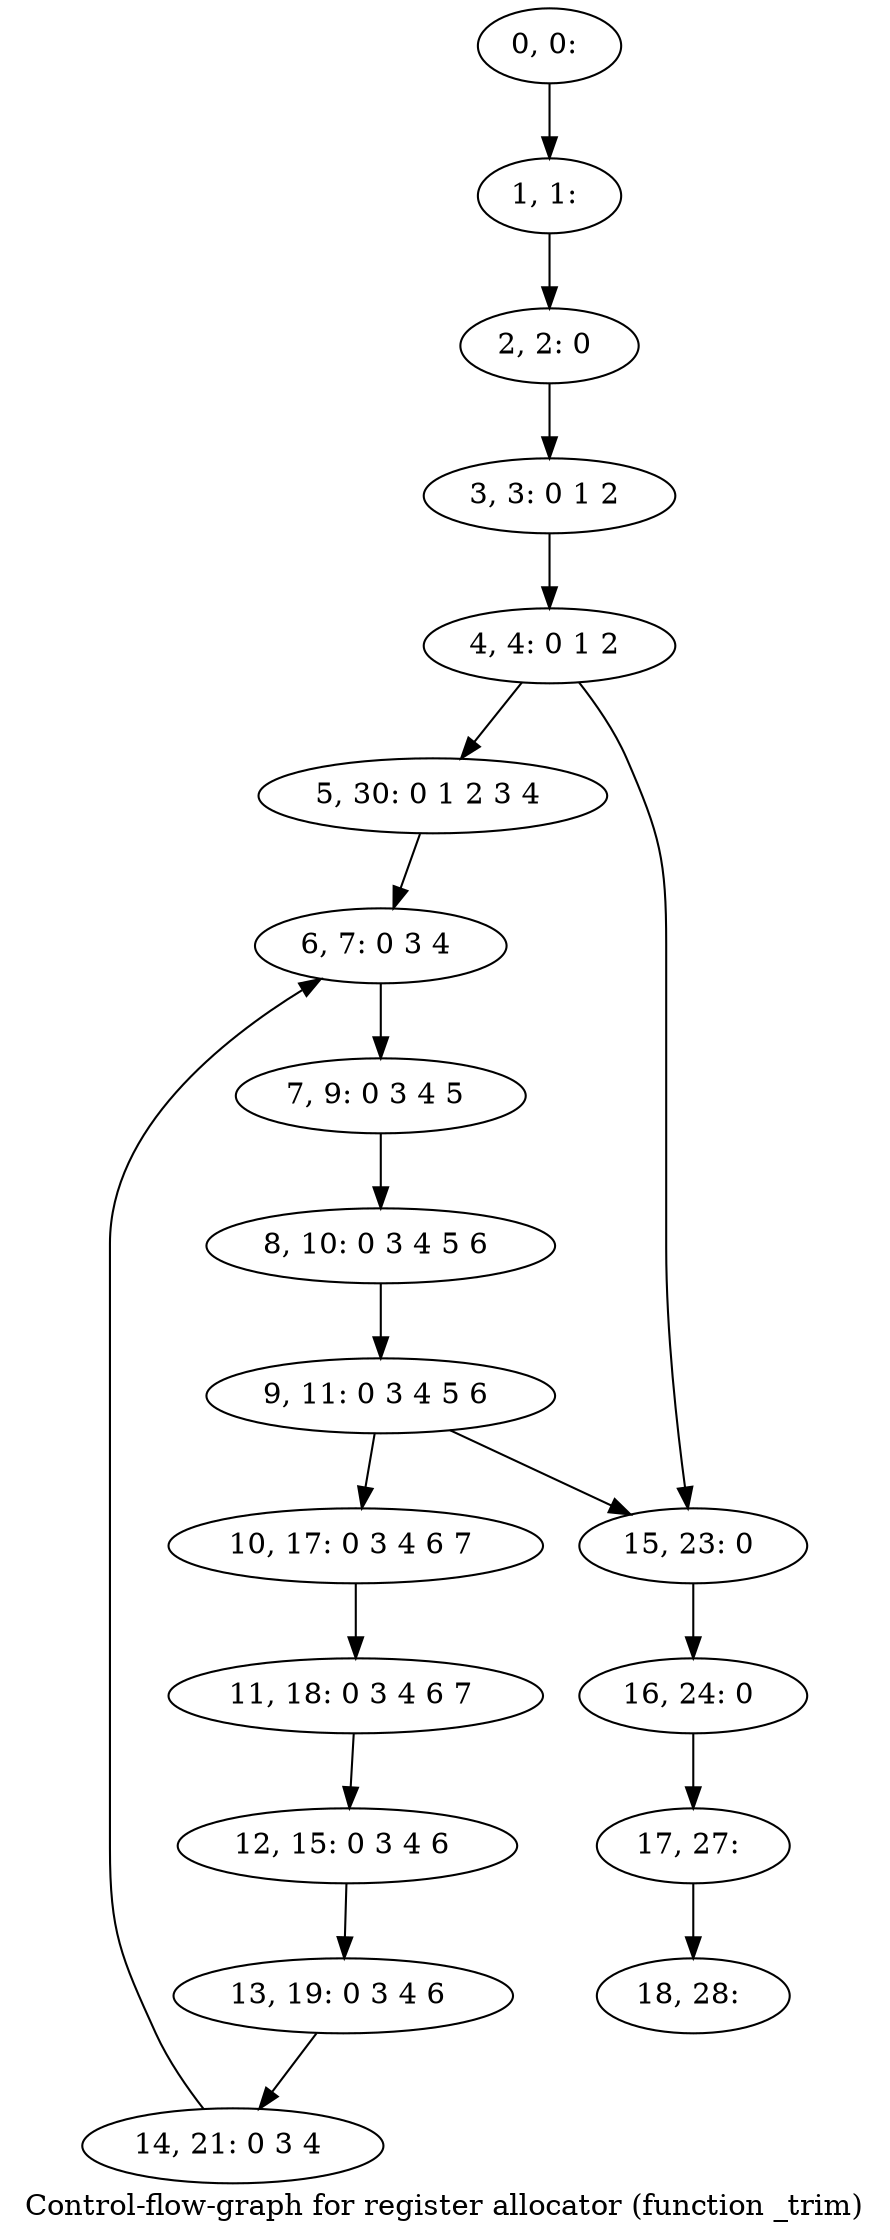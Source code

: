 digraph G {
graph [label="Control-flow-graph for register allocator (function _trim)"]
0[label="0, 0: "];
1[label="1, 1: "];
2[label="2, 2: 0 "];
3[label="3, 3: 0 1 2 "];
4[label="4, 4: 0 1 2 "];
5[label="5, 30: 0 1 2 3 4 "];
6[label="6, 7: 0 3 4 "];
7[label="7, 9: 0 3 4 5 "];
8[label="8, 10: 0 3 4 5 6 "];
9[label="9, 11: 0 3 4 5 6 "];
10[label="10, 17: 0 3 4 6 7 "];
11[label="11, 18: 0 3 4 6 7 "];
12[label="12, 15: 0 3 4 6 "];
13[label="13, 19: 0 3 4 6 "];
14[label="14, 21: 0 3 4 "];
15[label="15, 23: 0 "];
16[label="16, 24: 0 "];
17[label="17, 27: "];
18[label="18, 28: "];
0->1 ;
1->2 ;
2->3 ;
3->4 ;
4->5 ;
4->15 ;
5->6 ;
6->7 ;
7->8 ;
8->9 ;
9->10 ;
9->15 ;
10->11 ;
11->12 ;
12->13 ;
13->14 ;
14->6 ;
15->16 ;
16->17 ;
17->18 ;
}
